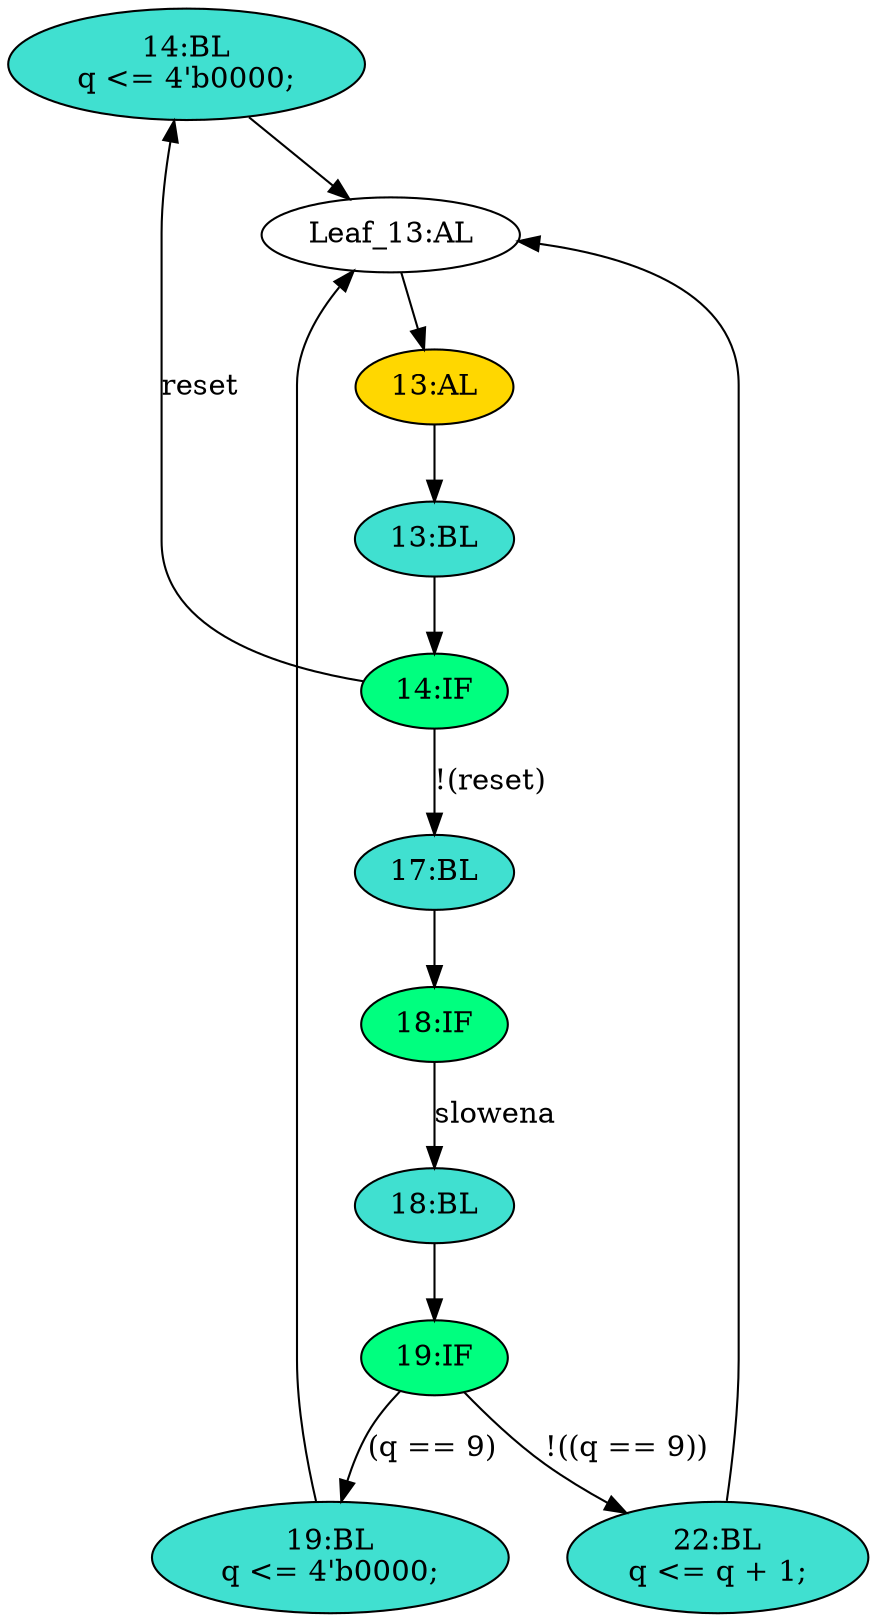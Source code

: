 strict digraph "compose( ,  )" {
	node [label="\N"];
	"14:BL"	[ast="<pyverilog.vparser.ast.Block object at 0x7f16837f5e10>",
		fillcolor=turquoise,
		label="14:BL
q <= 4'b0000;",
		statements="[<pyverilog.vparser.ast.NonblockingSubstitution object at 0x7f1683716810>]",
		style=filled,
		typ=Block];
	"Leaf_13:AL"	[def_var="['q']",
		label="Leaf_13:AL"];
	"14:BL" -> "Leaf_13:AL"	[cond="[]",
		lineno=None];
	"17:BL"	[ast="<pyverilog.vparser.ast.Block object at 0x7f1683763110>",
		fillcolor=turquoise,
		label="17:BL",
		statements="[]",
		style=filled,
		typ=Block];
	"18:IF"	[ast="<pyverilog.vparser.ast.IfStatement object at 0x7f16837633d0>",
		fillcolor=springgreen,
		label="18:IF",
		statements="[]",
		style=filled,
		typ=IfStatement];
	"17:BL" -> "18:IF"	[cond="[]",
		lineno=None];
	"19:IF"	[ast="<pyverilog.vparser.ast.IfStatement object at 0x7f168370e4d0>",
		fillcolor=springgreen,
		label="19:IF",
		statements="[]",
		style=filled,
		typ=IfStatement];
	"19:BL"	[ast="<pyverilog.vparser.ast.Block object at 0x7f168370e290>",
		fillcolor=turquoise,
		label="19:BL
q <= 4'b0000;",
		statements="[<pyverilog.vparser.ast.NonblockingSubstitution object at 0x7f1683771150>]",
		style=filled,
		typ=Block];
	"19:IF" -> "19:BL"	[cond="['q']",
		label="(q == 9)",
		lineno=19];
	"22:BL"	[ast="<pyverilog.vparser.ast.Block object at 0x7f1683771450>",
		fillcolor=turquoise,
		label="22:BL
q <= q + 1;",
		statements="[<pyverilog.vparser.ast.NonblockingSubstitution object at 0x7f168377d4d0>]",
		style=filled,
		typ=Block];
	"19:IF" -> "22:BL"	[cond="['q']",
		label="!((q == 9))",
		lineno=19];
	"18:BL"	[ast="<pyverilog.vparser.ast.Block object at 0x7f1683763e10>",
		fillcolor=turquoise,
		label="18:BL",
		statements="[]",
		style=filled,
		typ=Block];
	"18:BL" -> "19:IF"	[cond="[]",
		lineno=None];
	"13:AL"	[ast="<pyverilog.vparser.ast.Always object at 0x7f1683703fd0>",
		clk_sens=True,
		fillcolor=gold,
		label="13:AL",
		sens="['clk']",
		statements="[]",
		style=filled,
		typ=Always,
		use_var="['reset', 'q', 'slowena']"];
	"Leaf_13:AL" -> "13:AL";
	"19:BL" -> "Leaf_13:AL"	[cond="[]",
		lineno=None];
	"13:BL"	[ast="<pyverilog.vparser.ast.Block object at 0x7f16837f5690>",
		fillcolor=turquoise,
		label="13:BL",
		statements="[]",
		style=filled,
		typ=Block];
	"13:AL" -> "13:BL"	[cond="[]",
		lineno=None];
	"18:IF" -> "18:BL"	[cond="['slowena']",
		label=slowena,
		lineno=18];
	"14:IF"	[ast="<pyverilog.vparser.ast.IfStatement object at 0x7f1683716bd0>",
		fillcolor=springgreen,
		label="14:IF",
		statements="[]",
		style=filled,
		typ=IfStatement];
	"13:BL" -> "14:IF"	[cond="[]",
		lineno=None];
	"14:IF" -> "14:BL"	[cond="['reset']",
		label=reset,
		lineno=14];
	"14:IF" -> "17:BL"	[cond="['reset']",
		label="!(reset)",
		lineno=14];
	"22:BL" -> "Leaf_13:AL"	[cond="[]",
		lineno=None];
}
